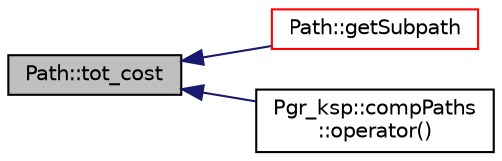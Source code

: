 digraph "Path::tot_cost"
{
  edge [fontname="Helvetica",fontsize="10",labelfontname="Helvetica",labelfontsize="10"];
  node [fontname="Helvetica",fontsize="10",shape=record];
  rankdir="LR";
  Node441 [label="Path::tot_cost",height=0.2,width=0.4,color="black", fillcolor="grey75", style="filled", fontcolor="black"];
  Node441 -> Node442 [dir="back",color="midnightblue",fontsize="10",style="solid",fontname="Helvetica"];
  Node442 [label="Path::getSubpath",height=0.2,width=0.4,color="red", fillcolor="white", style="filled",URL="$classPath.html#a6e915a3786eccd377d84a284b3152e2b"];
  Node441 -> Node444 [dir="back",color="midnightblue",fontsize="10",style="solid",fontname="Helvetica"];
  Node444 [label="Pgr_ksp::compPaths\l::operator()",height=0.2,width=0.4,color="black", fillcolor="white", style="filled",URL="$classPgr__ksp_1_1compPaths.html#ad29324a5255fcd7cfb006ac4724fb3c6"];
}
